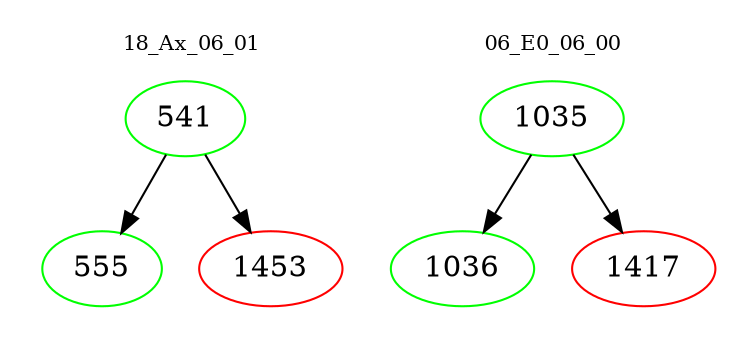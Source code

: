 digraph{
subgraph cluster_0 {
color = white
label = "18_Ax_06_01";
fontsize=10;
T0_541 [label="541", color="green"]
T0_541 -> T0_555 [color="black"]
T0_555 [label="555", color="green"]
T0_541 -> T0_1453 [color="black"]
T0_1453 [label="1453", color="red"]
}
subgraph cluster_1 {
color = white
label = "06_E0_06_00";
fontsize=10;
T1_1035 [label="1035", color="green"]
T1_1035 -> T1_1036 [color="black"]
T1_1036 [label="1036", color="green"]
T1_1035 -> T1_1417 [color="black"]
T1_1417 [label="1417", color="red"]
}
}

